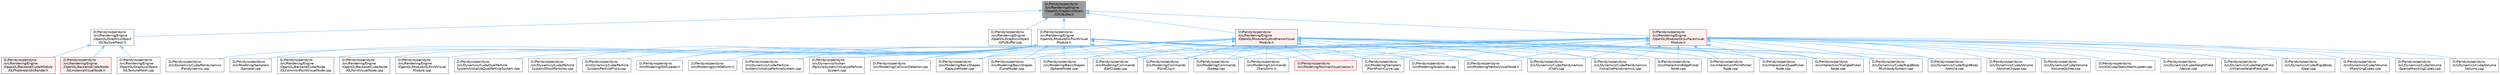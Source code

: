 digraph "D:/Peridyno/peridyno/src/Rendering/Engine/OpenGL/GraphicsObject/GPUBuffer.h"
{
 // LATEX_PDF_SIZE
  bgcolor="transparent";
  edge [fontname=Helvetica,fontsize=10,labelfontname=Helvetica,labelfontsize=10];
  node [fontname=Helvetica,fontsize=10,shape=box,height=0.2,width=0.4];
  Node1 [id="Node000001",label="D:/Peridyno/peridyno\l/src/Rendering/Engine\l/OpenGL/GraphicsObject\l/GPUBuffer.h",height=0.2,width=0.4,color="gray40", fillcolor="grey60", style="filled", fontcolor="black",tooltip=" "];
  Node1 -> Node2 [id="edge1_Node000001_Node000002",dir="back",color="steelblue1",style="solid",tooltip=" "];
  Node2 [id="Node000002",label="D:/Peridyno/peridyno\l/src/Rendering/Engine\l/OpenGL/GraphicsObject\l/GLTextureMesh.h",height=0.2,width=0.4,color="grey40", fillcolor="white", style="filled",URL="$_g_l_texture_mesh_8h.html",tooltip=" "];
  Node2 -> Node3 [id="edge2_Node000002_Node000003",dir="back",color="steelblue1",style="solid",tooltip=" "];
  Node3 [id="Node000003",label="D:/Peridyno/peridyno\l/src/Rendering/Engine\l/OpenGL/Backend/Cuda/Module\l/GLPhotorealisticRender.h",height=0.2,width=0.4,color="red", fillcolor="#FFF0F0", style="filled",URL="$_g_l_photorealistic_render_8h.html",tooltip=" "];
  Node2 -> Node13 [id="edge3_Node000002_Node000013",dir="back",color="steelblue1",style="solid",tooltip=" "];
  Node13 [id="Node000013",label="D:/Peridyno/peridyno\l/src/Rendering/Engine\l/OpenGL/Backend/Cuda/Node\l/GLInstanceVisualNode.h",height=0.2,width=0.4,color="red", fillcolor="#FFF0F0", style="filled",URL="$_g_l_instance_visual_node_8h.html",tooltip=" "];
  Node2 -> Node14 [id="edge4_Node000002_Node000014",dir="back",color="steelblue1",style="solid",tooltip=" "];
  Node14 [id="Node000014",label="D:/Peridyno/peridyno\l/src/Rendering/Engine\l/OpenGL/GraphicsObject\l/GLTextureMesh.cpp",height=0.2,width=0.4,color="grey40", fillcolor="white", style="filled",URL="$_g_l_texture_mesh_8cpp.html",tooltip=" "];
  Node1 -> Node15 [id="edge5_Node000001_Node000015",dir="back",color="steelblue1",style="solid",tooltip=" "];
  Node15 [id="Node000015",label="D:/Peridyno/peridyno\l/src/Rendering/Engine\l/OpenGL/GraphicsObject\l/GPUBuffer.cpp",height=0.2,width=0.4,color="grey40", fillcolor="white", style="filled",URL="$_g_p_u_buffer_8cpp.html",tooltip=" "];
  Node1 -> Node16 [id="edge6_Node000001_Node000016",dir="back",color="steelblue1",style="solid",tooltip=" "];
  Node16 [id="Node000016",label="D:/Peridyno/peridyno\l/src/Rendering/Engine\l/OpenGL/Module/GLPointVisual\lModule.h",height=0.2,width=0.4,color="grey40", fillcolor="white", style="filled",URL="$_g_l_point_visual_module_8h.html",tooltip=" "];
  Node16 -> Node17 [id="edge7_Node000016_Node000017",dir="back",color="steelblue1",style="solid",tooltip=" "];
  Node17 [id="Node000017",label="D:/Peridyno/peridyno\l/src/Dynamics/Cuda/DualParticle\lSystem/initializeDualParticleSystem.cpp",height=0.2,width=0.4,color="grey40", fillcolor="white", style="filled",URL="$initialize_dual_particle_system_8cpp.html",tooltip=" "];
  Node16 -> Node18 [id="edge8_Node000016_Node000018",dir="back",color="steelblue1",style="solid",tooltip=" "];
  Node18 [id="Node000018",label="D:/Peridyno/peridyno\l/src/Dynamics/Cuda/Particle\lSystem/GhostParticles.cpp",height=0.2,width=0.4,color="grey40", fillcolor="white", style="filled",URL="$_ghost_particles_8cpp.html",tooltip=" "];
  Node16 -> Node19 [id="edge9_Node000016_Node000019",dir="back",color="steelblue1",style="solid",tooltip=" "];
  Node19 [id="Node000019",label="D:/Peridyno/peridyno\l/src/Dynamics/Cuda/Particle\lSystem/ParticleFluid.cpp",height=0.2,width=0.4,color="grey40", fillcolor="white", style="filled",URL="$_cuda_2_particle_system_2_particle_fluid_8cpp.html",tooltip=" "];
  Node16 -> Node20 [id="edge10_Node000016_Node000020",dir="back",color="steelblue1",style="solid",tooltip=" "];
  Node20 [id="Node000020",label="D:/Peridyno/peridyno\l/src/Dynamics/Cuda/Particle\lSystem/initializeParticleSystem.cpp",height=0.2,width=0.4,color="grey40", fillcolor="white", style="filled",URL="$_cuda_2_particle_system_2initialize_particle_system_8cpp.html",tooltip=" "];
  Node16 -> Node21 [id="edge11_Node000016_Node000021",dir="back",color="steelblue1",style="solid",tooltip=" "];
  Node21 [id="Node000021",label="D:/Peridyno/peridyno\l/src/Dynamics/Cuda/Peridynamics\l/Cloth.cpp",height=0.2,width=0.4,color="grey40", fillcolor="white", style="filled",URL="$_cloth_8cpp.html",tooltip=" "];
  Node16 -> Node22 [id="edge12_Node000016_Node000022",dir="back",color="steelblue1",style="solid",tooltip=" "];
  Node22 [id="Node000022",label="D:/Peridyno/peridyno\l/src/Dynamics/Cuda/Peridynamics\l/Peridynamics.cpp",height=0.2,width=0.4,color="grey40", fillcolor="white", style="filled",URL="$_peridynamics_8cpp.html",tooltip=" "];
  Node16 -> Node23 [id="edge13_Node000016_Node000023",dir="back",color="steelblue1",style="solid",tooltip=" "];
  Node23 [id="Node000023",label="D:/Peridyno/peridyno\l/src/Dynamics/Cuda/Peridynamics\l/initializePeridynamics.cpp",height=0.2,width=0.4,color="grey40", fillcolor="white", style="filled",URL="$initialize_peridynamics_8cpp.html",tooltip=" "];
  Node16 -> Node24 [id="edge14_Node000016_Node000024",dir="back",color="steelblue1",style="solid",tooltip=" "];
  Node24 [id="Node000024",label="D:/Peridyno/peridyno\l/src/Dynamics/Vulkan\l/ParticleSystem/initializeParticle\lSystem.cpp",height=0.2,width=0.4,color="grey40", fillcolor="white", style="filled",URL="$_vulkan_2_particle_system_2initialize_particle_system_8cpp.html",tooltip=" "];
  Node16 -> Node25 [id="edge15_Node000016_Node000025",dir="back",color="steelblue1",style="solid",tooltip=" "];
  Node25 [id="Node000025",label="D:/Peridyno/peridyno\l/src/Interaction/EdgePicker\lNode.cpp",height=0.2,width=0.4,color="grey40", fillcolor="white", style="filled",URL="$_edge_picker_node_8cpp.html",tooltip=" "];
  Node16 -> Node26 [id="edge16_Node000016_Node000026",dir="back",color="steelblue1",style="solid",tooltip=" "];
  Node26 [id="Node000026",label="D:/Peridyno/peridyno\l/src/Interaction/PointPicker\lNode.cpp",height=0.2,width=0.4,color="grey40", fillcolor="white", style="filled",URL="$_point_picker_node_8cpp.html",tooltip=" "];
  Node16 -> Node27 [id="edge17_Node000016_Node000027",dir="back",color="steelblue1",style="solid",tooltip=" "];
  Node27 [id="Node000027",label="D:/Peridyno/peridyno\l/src/Interaction/QuadPicker\lNode.cpp",height=0.2,width=0.4,color="grey40", fillcolor="white", style="filled",URL="$_quad_picker_node_8cpp.html",tooltip=" "];
  Node16 -> Node28 [id="edge18_Node000016_Node000028",dir="back",color="steelblue1",style="solid",tooltip=" "];
  Node28 [id="Node000028",label="D:/Peridyno/peridyno\l/src/Interaction/TrianglePicker\lNode.cpp",height=0.2,width=0.4,color="grey40", fillcolor="white", style="filled",URL="$_triangle_picker_node_8cpp.html",tooltip=" "];
  Node16 -> Node29 [id="edge19_Node000016_Node000029",dir="back",color="steelblue1",style="solid",tooltip=" "];
  Node29 [id="Node000029",label="D:/Peridyno/peridyno\l/src/Modeling/BasicShapes\l/CapsuleModel.cpp",height=0.2,width=0.4,color="grey40", fillcolor="white", style="filled",URL="$_capsule_model_8cpp.html",tooltip=" "];
  Node16 -> Node30 [id="edge20_Node000016_Node000030",dir="back",color="steelblue1",style="solid",tooltip=" "];
  Node30 [id="Node000030",label="D:/Peridyno/peridyno\l/src/Modeling/BasicShapes\l/ConeModel.cpp",height=0.2,width=0.4,color="grey40", fillcolor="white", style="filled",URL="$_cone_model_8cpp.html",tooltip=" "];
  Node16 -> Node31 [id="edge21_Node000016_Node000031",dir="back",color="steelblue1",style="solid",tooltip=" "];
  Node31 [id="Node000031",label="D:/Peridyno/peridyno\l/src/Modeling/BasicShapes\l/SphereModel.cpp",height=0.2,width=0.4,color="grey40", fillcolor="white", style="filled",URL="$_sphere_model_8cpp.html",tooltip=" "];
  Node16 -> Node32 [id="edge22_Node000016_Node000032",dir="back",color="steelblue1",style="solid",tooltip=" "];
  Node32 [id="Node000032",label="D:/Peridyno/peridyno\l/src/Modeling/CollisionDetector.cpp",height=0.2,width=0.4,color="grey40", fillcolor="white", style="filled",URL="$_collision_detector_8cpp.html",tooltip=" "];
  Node16 -> Node33 [id="edge23_Node000016_Node000033",dir="back",color="steelblue1",style="solid",tooltip=" "];
  Node33 [id="Node000033",label="D:/Peridyno/peridyno\l/src/Modeling/Commands\l/EarClipper.cpp",height=0.2,width=0.4,color="grey40", fillcolor="white", style="filled",URL="$_ear_clipper_8cpp.html",tooltip=" "];
  Node16 -> Node34 [id="edge24_Node000016_Node000034",dir="back",color="steelblue1",style="solid",tooltip=" "];
  Node34 [id="Node000034",label="D:/Peridyno/peridyno\l/src/Modeling/Commands\l/PointClip.h",height=0.2,width=0.4,color="grey40", fillcolor="white", style="filled",URL="$_point_clip_8h.html",tooltip=" "];
  Node16 -> Node35 [id="edge25_Node000016_Node000035",dir="back",color="steelblue1",style="solid",tooltip=" "];
  Node35 [id="Node000035",label="D:/Peridyno/peridyno\l/src/Modeling/Commands\l/Sweep.cpp",height=0.2,width=0.4,color="grey40", fillcolor="white", style="filled",URL="$_sweep_8cpp.html",tooltip=" "];
  Node16 -> Node36 [id="edge26_Node000016_Node000036",dir="back",color="steelblue1",style="solid",tooltip=" "];
  Node36 [id="Node000036",label="D:/Peridyno/peridyno\l/src/Modeling/Commands\l/Transform.h",height=0.2,width=0.4,color="grey40", fillcolor="white", style="filled",URL="$_transform_8h.html",tooltip=" "];
  Node16 -> Node37 [id="edge27_Node000016_Node000037",dir="back",color="steelblue1",style="solid",tooltip=" "];
  Node37 [id="Node000037",label="D:/Peridyno/peridyno\l/src/Modeling/GltfLoader.h",height=0.2,width=0.4,color="grey40", fillcolor="white", style="filled",URL="$_gltf_loader_8h.html",tooltip=" "];
  Node16 -> Node38 [id="edge28_Node000016_Node000038",dir="back",color="steelblue1",style="solid",tooltip=" "];
  Node38 [id="Node000038",label="D:/Peridyno/peridyno\l/src/Modeling/JointDeform.h",height=0.2,width=0.4,color="grey40", fillcolor="white", style="filled",URL="$_joint_deform_8h.html",tooltip=" "];
  Node16 -> Node39 [id="edge29_Node000016_Node000039",dir="back",color="steelblue1",style="solid",tooltip=" "];
  Node39 [id="Node000039",label="D:/Peridyno/peridyno\l/src/Modeling/NormalVisualization.h",height=0.2,width=0.4,color="red", fillcolor="#FFF0F0", style="filled",URL="$_normal_visualization_8h.html",tooltip=" "];
  Node16 -> Node42 [id="edge30_Node000016_Node000042",dir="back",color="steelblue1",style="solid",tooltip=" "];
  Node42 [id="Node000042",label="D:/Peridyno/peridyno\l/src/Modeling/Samplers\l/PointFromCurve.cpp",height=0.2,width=0.4,color="grey40", fillcolor="white", style="filled",URL="$_point_from_curve_8cpp.html",tooltip=" "];
  Node16 -> Node43 [id="edge31_Node000016_Node000043",dir="back",color="steelblue1",style="solid",tooltip=" "];
  Node43 [id="Node000043",label="D:/Peridyno/peridyno\l/src/Modeling/Samplers\l/Sampler.cpp",height=0.2,width=0.4,color="grey40", fillcolor="white", style="filled",URL="$_sampler_8cpp.html",tooltip=" "];
  Node16 -> Node44 [id="edge32_Node000016_Node000044",dir="back",color="steelblue1",style="solid",tooltip=" "];
  Node44 [id="Node000044",label="D:/Peridyno/peridyno\l/src/Modeling/Subdivide.cpp",height=0.2,width=0.4,color="grey40", fillcolor="white", style="filled",URL="$_subdivide_8cpp.html",tooltip=" "];
  Node16 -> Node45 [id="edge33_Node000016_Node000045",dir="back",color="steelblue1",style="solid",tooltip=" "];
  Node45 [id="Node000045",label="D:/Peridyno/peridyno\l/src/Modeling/VectorVisualNode.h",height=0.2,width=0.4,color="grey40", fillcolor="white", style="filled",URL="$_vector_visual_node_8h.html",tooltip=" "];
  Node16 -> Node46 [id="edge34_Node000016_Node000046",dir="back",color="steelblue1",style="solid",tooltip=" "];
  Node46 [id="Node000046",label="D:/Peridyno/peridyno\l/src/Rendering/Engine\l/OpenGL/Backend/Cuda/Node\l/GLCommonPointVisualNode.cpp",height=0.2,width=0.4,color="grey40", fillcolor="white", style="filled",URL="$_g_l_common_point_visual_node_8cpp.html",tooltip=" "];
  Node16 -> Node47 [id="edge35_Node000016_Node000047",dir="back",color="steelblue1",style="solid",tooltip=" "];
  Node47 [id="Node000047",label="D:/Peridyno/peridyno\l/src/Rendering/Engine\l/OpenGL/Backend/Cuda/Node\l/GLPointVisualNode.cpp",height=0.2,width=0.4,color="grey40", fillcolor="white", style="filled",URL="$_g_l_point_visual_node_8cpp.html",tooltip=" "];
  Node16 -> Node48 [id="edge36_Node000016_Node000048",dir="back",color="steelblue1",style="solid",tooltip=" "];
  Node48 [id="Node000048",label="D:/Peridyno/peridyno\l/src/Rendering/Engine\l/OpenGL/Module/GLPointVisual\lModule.cpp",height=0.2,width=0.4,color="grey40", fillcolor="white", style="filled",URL="$_g_l_point_visual_module_8cpp.html",tooltip=" "];
  Node1 -> Node49 [id="edge37_Node000001_Node000049",dir="back",color="steelblue1",style="solid",tooltip=" "];
  Node49 [id="Node000049",label="D:/Peridyno/peridyno\l/src/Rendering/Engine\l/OpenGL/Module/GLSurfaceVisual\lModule.h",height=0.2,width=0.4,color="red", fillcolor="#FFF0F0", style="filled",URL="$_g_l_surface_visual_module_8h.html",tooltip=" "];
  Node49 -> Node6 [id="edge38_Node000049_Node000006",dir="back",color="steelblue1",style="solid",tooltip=" "];
  Node6 [id="Node000006",label="D:/Peridyno/peridyno\l/src/Dynamics/Cuda/HeightField\l/Vessel.cpp",height=0.2,width=0.4,color="grey40", fillcolor="white", style="filled",URL="$_vessel_8cpp.html",tooltip=" "];
  Node49 -> Node50 [id="edge39_Node000049_Node000050",dir="back",color="steelblue1",style="solid",tooltip=" "];
  Node50 [id="Node000050",label="D:/Peridyno/peridyno\l/src/Dynamics/Cuda/HeightField\l/initializeHeightField.cpp",height=0.2,width=0.4,color="grey40", fillcolor="white", style="filled",URL="$initialize_height_field_8cpp.html",tooltip=" "];
  Node49 -> Node21 [id="edge40_Node000049_Node000021",dir="back",color="steelblue1",style="solid",tooltip=" "];
  Node49 -> Node23 [id="edge41_Node000049_Node000023",dir="back",color="steelblue1",style="solid",tooltip=" "];
  Node49 -> Node51 [id="edge42_Node000049_Node000051",dir="back",color="steelblue1",style="solid",tooltip=" "];
  Node51 [id="Node000051",label="D:/Peridyno/peridyno\l/src/Dynamics/Cuda/RigidBody\l/Gear.cpp",height=0.2,width=0.4,color="grey40", fillcolor="white", style="filled",URL="$_gear_8cpp.html",tooltip=" "];
  Node49 -> Node8 [id="edge43_Node000049_Node000008",dir="back",color="steelblue1",style="solid",tooltip=" "];
  Node8 [id="Node000008",label="D:/Peridyno/peridyno\l/src/Dynamics/Cuda/RigidBody\l/MultibodySystem.cpp",height=0.2,width=0.4,color="grey40", fillcolor="white", style="filled",URL="$_multibody_system_8cpp.html",tooltip=" "];
  Node49 -> Node9 [id="edge44_Node000049_Node000009",dir="back",color="steelblue1",style="solid",tooltip=" "];
  Node9 [id="Node000009",label="D:/Peridyno/peridyno\l/src/Dynamics/Cuda/RigidBody\l/Vehicle.cpp",height=0.2,width=0.4,color="grey40", fillcolor="white", style="filled",URL="$_vehicle_8cpp.html",tooltip=" "];
  Node49 -> Node52 [id="edge45_Node000049_Node000052",dir="back",color="steelblue1",style="solid",tooltip=" "];
  Node52 [id="Node000052",label="D:/Peridyno/peridyno\l/src/Dynamics/Cuda/Volume\l/MarchingCubes.cpp",height=0.2,width=0.4,color="grey40", fillcolor="white", style="filled",URL="$_marching_cubes_8cpp.html",tooltip=" "];
  Node49 -> Node53 [id="edge46_Node000049_Node000053",dir="back",color="steelblue1",style="solid",tooltip=" "];
  Node53 [id="Node000053",label="D:/Peridyno/peridyno\l/src/Dynamics/Cuda/Volume\l/SparseMarchingCubes.cpp",height=0.2,width=0.4,color="grey40", fillcolor="white", style="filled",URL="$_sparse_marching_cubes_8cpp.html",tooltip=" "];
  Node49 -> Node54 [id="edge47_Node000049_Node000054",dir="back",color="steelblue1",style="solid",tooltip=" "];
  Node54 [id="Node000054",label="D:/Peridyno/peridyno\l/src/Dynamics/Cuda/Volume\l/Volume.cpp",height=0.2,width=0.4,color="grey40", fillcolor="white", style="filled",URL="$_volume_8cpp.html",tooltip=" "];
  Node49 -> Node55 [id="edge48_Node000049_Node000055",dir="back",color="steelblue1",style="solid",tooltip=" "];
  Node55 [id="Node000055",label="D:/Peridyno/peridyno\l/src/Dynamics/Cuda/Volume\l/VolumeClipper.cpp",height=0.2,width=0.4,color="grey40", fillcolor="white", style="filled",URL="$_volume_clipper_8cpp.html",tooltip=" "];
  Node49 -> Node56 [id="edge49_Node000049_Node000056",dir="back",color="steelblue1",style="solid",tooltip=" "];
  Node56 [id="Node000056",label="D:/Peridyno/peridyno\l/src/Dynamics/Cuda/Volume\l/VolumeOctree.cpp",height=0.2,width=0.4,color="grey40", fillcolor="white", style="filled",URL="$_volume_octree_8cpp.html",tooltip=" "];
  Node49 -> Node57 [id="edge50_Node000049_Node000057",dir="back",color="steelblue1",style="solid",tooltip=" "];
  Node57 [id="Node000057",label="D:/Peridyno/peridyno\l/src/IO/Cuda/StaticMeshLoader.cpp",height=0.2,width=0.4,color="grey40", fillcolor="white", style="filled",URL="$_static_mesh_loader_8cpp.html",tooltip=" "];
  Node49 -> Node25 [id="edge51_Node000049_Node000025",dir="back",color="steelblue1",style="solid",tooltip=" "];
  Node49 -> Node26 [id="edge52_Node000049_Node000026",dir="back",color="steelblue1",style="solid",tooltip=" "];
  Node49 -> Node27 [id="edge53_Node000049_Node000027",dir="back",color="steelblue1",style="solid",tooltip=" "];
  Node49 -> Node28 [id="edge54_Node000049_Node000028",dir="back",color="steelblue1",style="solid",tooltip=" "];
  Node49 -> Node29 [id="edge55_Node000049_Node000029",dir="back",color="steelblue1",style="solid",tooltip=" "];
  Node49 -> Node30 [id="edge56_Node000049_Node000030",dir="back",color="steelblue1",style="solid",tooltip=" "];
  Node49 -> Node31 [id="edge57_Node000049_Node000031",dir="back",color="steelblue1",style="solid",tooltip=" "];
  Node49 -> Node33 [id="edge58_Node000049_Node000033",dir="back",color="steelblue1",style="solid",tooltip=" "];
  Node49 -> Node34 [id="edge59_Node000049_Node000034",dir="back",color="steelblue1",style="solid",tooltip=" "];
  Node49 -> Node35 [id="edge60_Node000049_Node000035",dir="back",color="steelblue1",style="solid",tooltip=" "];
  Node49 -> Node36 [id="edge61_Node000049_Node000036",dir="back",color="steelblue1",style="solid",tooltip=" "];
  Node49 -> Node39 [id="edge62_Node000049_Node000039",dir="back",color="steelblue1",style="solid",tooltip=" "];
  Node49 -> Node42 [id="edge63_Node000049_Node000042",dir="back",color="steelblue1",style="solid",tooltip=" "];
  Node49 -> Node44 [id="edge64_Node000049_Node000044",dir="back",color="steelblue1",style="solid",tooltip=" "];
  Node49 -> Node45 [id="edge65_Node000049_Node000045",dir="back",color="steelblue1",style="solid",tooltip=" "];
  Node1 -> Node76 [id="edge66_Node000001_Node000076",dir="back",color="steelblue1",style="solid",tooltip=" "];
  Node76 [id="Node000076",label="D:/Peridyno/peridyno\l/src/Rendering/Engine\l/OpenGL/Module/GLWireframeVisual\lModule.h",height=0.2,width=0.4,color="red", fillcolor="#FFF0F0", style="filled",URL="$_g_l_wireframe_visual_module_8h.html",tooltip=" "];
  Node76 -> Node20 [id="edge67_Node000076_Node000020",dir="back",color="steelblue1",style="solid",tooltip=" "];
  Node76 -> Node21 [id="edge68_Node000076_Node000021",dir="back",color="steelblue1",style="solid",tooltip=" "];
  Node76 -> Node23 [id="edge69_Node000076_Node000023",dir="back",color="steelblue1",style="solid",tooltip=" "];
  Node76 -> Node8 [id="edge70_Node000076_Node000008",dir="back",color="steelblue1",style="solid",tooltip=" "];
  Node76 -> Node9 [id="edge71_Node000076_Node000009",dir="back",color="steelblue1",style="solid",tooltip=" "];
  Node76 -> Node24 [id="edge72_Node000076_Node000024",dir="back",color="steelblue1",style="solid",tooltip=" "];
  Node76 -> Node25 [id="edge73_Node000076_Node000025",dir="back",color="steelblue1",style="solid",tooltip=" "];
  Node76 -> Node26 [id="edge74_Node000076_Node000026",dir="back",color="steelblue1",style="solid",tooltip=" "];
  Node76 -> Node27 [id="edge75_Node000076_Node000027",dir="back",color="steelblue1",style="solid",tooltip=" "];
  Node76 -> Node28 [id="edge76_Node000076_Node000028",dir="back",color="steelblue1",style="solid",tooltip=" "];
  Node76 -> Node29 [id="edge77_Node000076_Node000029",dir="back",color="steelblue1",style="solid",tooltip=" "];
  Node76 -> Node30 [id="edge78_Node000076_Node000030",dir="back",color="steelblue1",style="solid",tooltip=" "];
  Node76 -> Node31 [id="edge79_Node000076_Node000031",dir="back",color="steelblue1",style="solid",tooltip=" "];
  Node76 -> Node32 [id="edge80_Node000076_Node000032",dir="back",color="steelblue1",style="solid",tooltip=" "];
  Node76 -> Node33 [id="edge81_Node000076_Node000033",dir="back",color="steelblue1",style="solid",tooltip=" "];
  Node76 -> Node34 [id="edge82_Node000076_Node000034",dir="back",color="steelblue1",style="solid",tooltip=" "];
  Node76 -> Node35 [id="edge83_Node000076_Node000035",dir="back",color="steelblue1",style="solid",tooltip=" "];
  Node76 -> Node36 [id="edge84_Node000076_Node000036",dir="back",color="steelblue1",style="solid",tooltip=" "];
  Node76 -> Node37 [id="edge85_Node000076_Node000037",dir="back",color="steelblue1",style="solid",tooltip=" "];
  Node76 -> Node38 [id="edge86_Node000076_Node000038",dir="back",color="steelblue1",style="solid",tooltip=" "];
  Node76 -> Node39 [id="edge87_Node000076_Node000039",dir="back",color="steelblue1",style="solid",tooltip=" "];
  Node76 -> Node42 [id="edge88_Node000076_Node000042",dir="back",color="steelblue1",style="solid",tooltip=" "];
  Node76 -> Node44 [id="edge89_Node000076_Node000044",dir="back",color="steelblue1",style="solid",tooltip=" "];
  Node76 -> Node45 [id="edge90_Node000076_Node000045",dir="back",color="steelblue1",style="solid",tooltip=" "];
}

